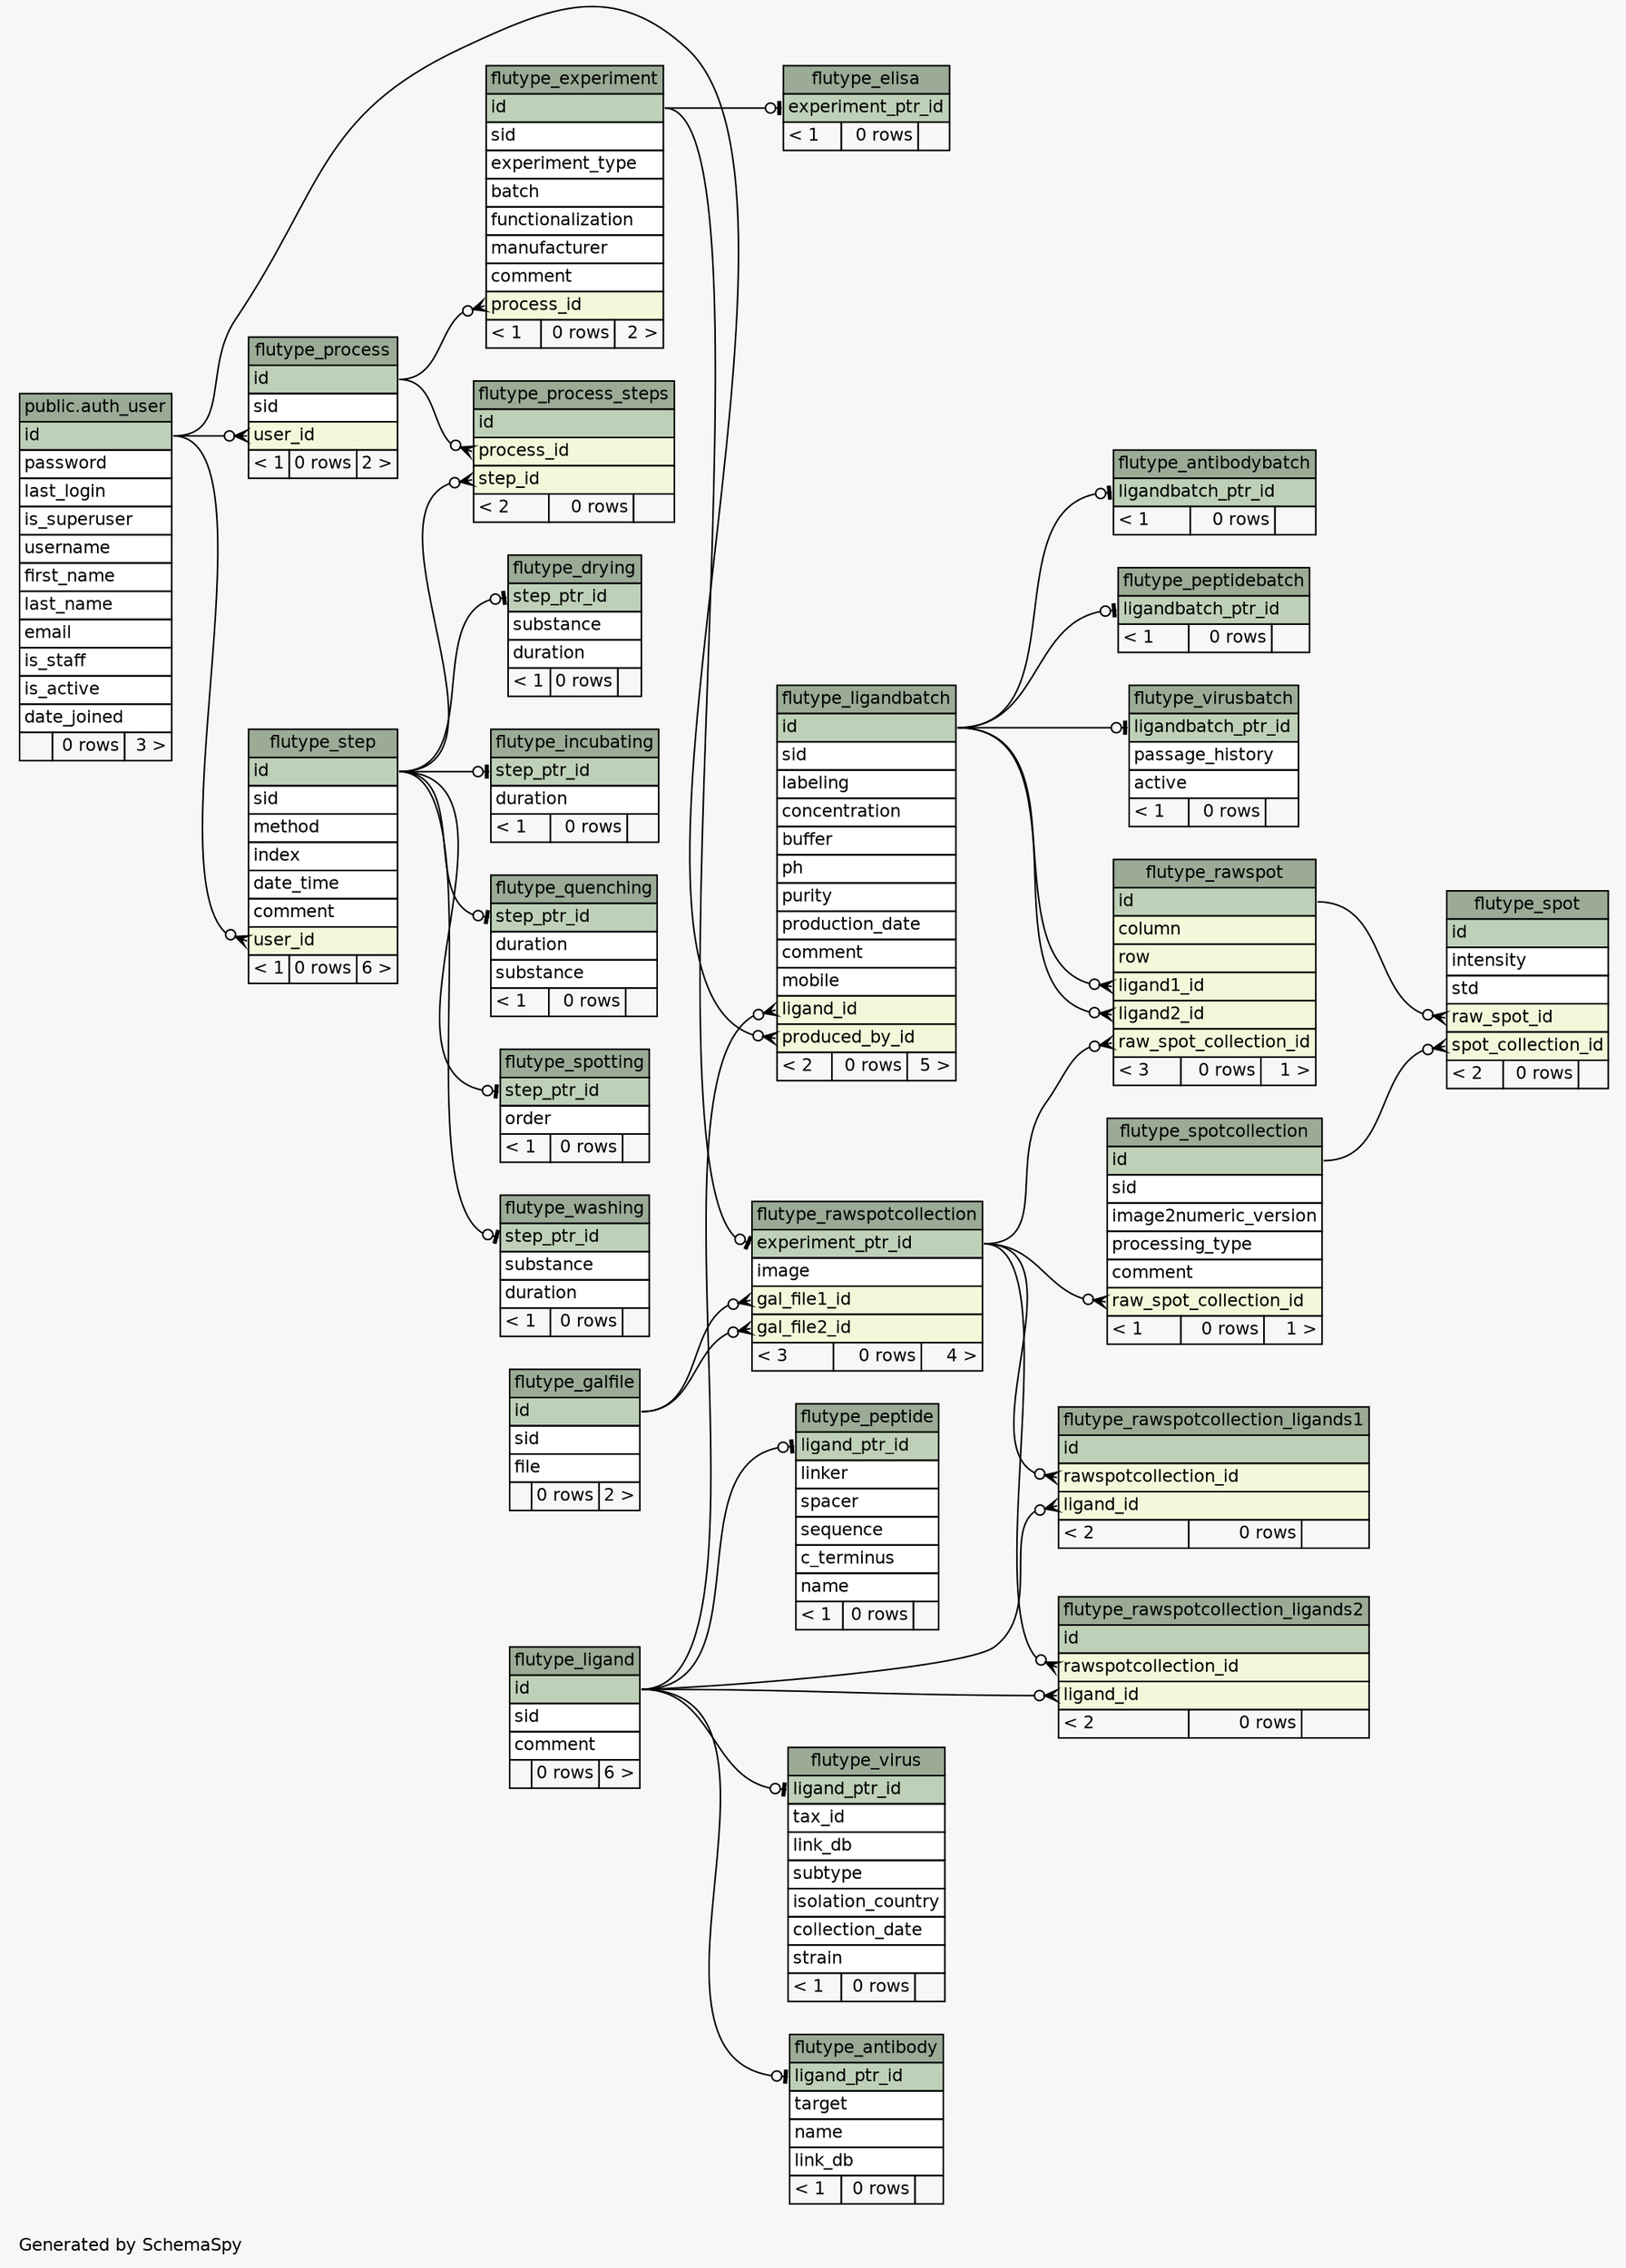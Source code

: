 // dot 2.38.0 on Linux 4.4.0-89-generic
// SchemaSpy rev 590
digraph "largeRelationshipsDiagram" {
  graph [
    rankdir="RL"
    bgcolor="#f7f7f7"
    label="\nGenerated by SchemaSpy"
    labeljust="l"
    nodesep="0.18"
    ranksep="0.46"
    fontname="Helvetica"
    fontsize="11"
  ];
  node [
    fontname="Helvetica"
    fontsize="11"
    shape="plaintext"
  ];
  edge [
    arrowsize="0.8"
  ];
  "public.auth_user" [
    label=<
    <TABLE BORDER="0" CELLBORDER="1" CELLSPACING="0" BGCOLOR="#ffffff">
      <TR><TD COLSPAN="3" BGCOLOR="#9bab96" ALIGN="CENTER">public.auth_user</TD></TR>
      <TR><TD PORT="id" COLSPAN="3" BGCOLOR="#bed1b8" ALIGN="LEFT">id</TD></TR>
      <TR><TD PORT="password" COLSPAN="3" ALIGN="LEFT">password</TD></TR>
      <TR><TD PORT="last_login" COLSPAN="3" ALIGN="LEFT">last_login</TD></TR>
      <TR><TD PORT="is_superuser" COLSPAN="3" ALIGN="LEFT">is_superuser</TD></TR>
      <TR><TD PORT="username" COLSPAN="3" ALIGN="LEFT">username</TD></TR>
      <TR><TD PORT="first_name" COLSPAN="3" ALIGN="LEFT">first_name</TD></TR>
      <TR><TD PORT="last_name" COLSPAN="3" ALIGN="LEFT">last_name</TD></TR>
      <TR><TD PORT="email" COLSPAN="3" ALIGN="LEFT">email</TD></TR>
      <TR><TD PORT="is_staff" COLSPAN="3" ALIGN="LEFT">is_staff</TD></TR>
      <TR><TD PORT="is_active" COLSPAN="3" ALIGN="LEFT">is_active</TD></TR>
      <TR><TD PORT="date_joined" COLSPAN="3" ALIGN="LEFT">date_joined</TD></TR>
      <TR><TD ALIGN="LEFT" BGCOLOR="#f7f7f7">  </TD><TD ALIGN="RIGHT" BGCOLOR="#f7f7f7">0 rows</TD><TD ALIGN="RIGHT" BGCOLOR="#f7f7f7">3 &gt;</TD></TR>
    </TABLE>>
    tooltip="public.auth_user"
  ];
  "flutype_antibody" [
    label=<
    <TABLE BORDER="0" CELLBORDER="1" CELLSPACING="0" BGCOLOR="#ffffff">
      <TR><TD COLSPAN="3" BGCOLOR="#9bab96" ALIGN="CENTER">flutype_antibody</TD></TR>
      <TR><TD PORT="ligand_ptr_id" COLSPAN="3" BGCOLOR="#bed1b8" ALIGN="LEFT">ligand_ptr_id</TD></TR>
      <TR><TD PORT="target" COLSPAN="3" ALIGN="LEFT">target</TD></TR>
      <TR><TD PORT="name" COLSPAN="3" ALIGN="LEFT">name</TD></TR>
      <TR><TD PORT="link_db" COLSPAN="3" ALIGN="LEFT">link_db</TD></TR>
      <TR><TD ALIGN="LEFT" BGCOLOR="#f7f7f7">&lt; 1</TD><TD ALIGN="RIGHT" BGCOLOR="#f7f7f7">0 rows</TD><TD ALIGN="RIGHT" BGCOLOR="#f7f7f7">  </TD></TR>
    </TABLE>>
    URL="tables/flutype_antibody.html"
    tooltip="flutype_antibody"
  ];
  "flutype_antibodybatch" [
    label=<
    <TABLE BORDER="0" CELLBORDER="1" CELLSPACING="0" BGCOLOR="#ffffff">
      <TR><TD COLSPAN="3" BGCOLOR="#9bab96" ALIGN="CENTER">flutype_antibodybatch</TD></TR>
      <TR><TD PORT="ligandbatch_ptr_id" COLSPAN="3" BGCOLOR="#bed1b8" ALIGN="LEFT">ligandbatch_ptr_id</TD></TR>
      <TR><TD ALIGN="LEFT" BGCOLOR="#f7f7f7">&lt; 1</TD><TD ALIGN="RIGHT" BGCOLOR="#f7f7f7">0 rows</TD><TD ALIGN="RIGHT" BGCOLOR="#f7f7f7">  </TD></TR>
    </TABLE>>
    URL="tables/flutype_antibodybatch.html"
    tooltip="flutype_antibodybatch"
  ];
  "flutype_drying" [
    label=<
    <TABLE BORDER="0" CELLBORDER="1" CELLSPACING="0" BGCOLOR="#ffffff">
      <TR><TD COLSPAN="3" BGCOLOR="#9bab96" ALIGN="CENTER">flutype_drying</TD></TR>
      <TR><TD PORT="step_ptr_id" COLSPAN="3" BGCOLOR="#bed1b8" ALIGN="LEFT">step_ptr_id</TD></TR>
      <TR><TD PORT="substance" COLSPAN="3" ALIGN="LEFT">substance</TD></TR>
      <TR><TD PORT="duration" COLSPAN="3" ALIGN="LEFT">duration</TD></TR>
      <TR><TD ALIGN="LEFT" BGCOLOR="#f7f7f7">&lt; 1</TD><TD ALIGN="RIGHT" BGCOLOR="#f7f7f7">0 rows</TD><TD ALIGN="RIGHT" BGCOLOR="#f7f7f7">  </TD></TR>
    </TABLE>>
    URL="tables/flutype_drying.html"
    tooltip="flutype_drying"
  ];
  "flutype_elisa" [
    label=<
    <TABLE BORDER="0" CELLBORDER="1" CELLSPACING="0" BGCOLOR="#ffffff">
      <TR><TD COLSPAN="3" BGCOLOR="#9bab96" ALIGN="CENTER">flutype_elisa</TD></TR>
      <TR><TD PORT="experiment_ptr_id" COLSPAN="3" BGCOLOR="#bed1b8" ALIGN="LEFT">experiment_ptr_id</TD></TR>
      <TR><TD ALIGN="LEFT" BGCOLOR="#f7f7f7">&lt; 1</TD><TD ALIGN="RIGHT" BGCOLOR="#f7f7f7">0 rows</TD><TD ALIGN="RIGHT" BGCOLOR="#f7f7f7">  </TD></TR>
    </TABLE>>
    URL="tables/flutype_elisa.html"
    tooltip="flutype_elisa"
  ];
  "flutype_experiment" [
    label=<
    <TABLE BORDER="0" CELLBORDER="1" CELLSPACING="0" BGCOLOR="#ffffff">
      <TR><TD COLSPAN="3" BGCOLOR="#9bab96" ALIGN="CENTER">flutype_experiment</TD></TR>
      <TR><TD PORT="id" COLSPAN="3" BGCOLOR="#bed1b8" ALIGN="LEFT">id</TD></TR>
      <TR><TD PORT="sid" COLSPAN="3" ALIGN="LEFT">sid</TD></TR>
      <TR><TD PORT="experiment_type" COLSPAN="3" ALIGN="LEFT">experiment_type</TD></TR>
      <TR><TD PORT="batch" COLSPAN="3" ALIGN="LEFT">batch</TD></TR>
      <TR><TD PORT="functionalization" COLSPAN="3" ALIGN="LEFT">functionalization</TD></TR>
      <TR><TD PORT="manufacturer" COLSPAN="3" ALIGN="LEFT">manufacturer</TD></TR>
      <TR><TD PORT="comment" COLSPAN="3" ALIGN="LEFT">comment</TD></TR>
      <TR><TD PORT="process_id" COLSPAN="3" BGCOLOR="#f4f7da" ALIGN="LEFT">process_id</TD></TR>
      <TR><TD ALIGN="LEFT" BGCOLOR="#f7f7f7">&lt; 1</TD><TD ALIGN="RIGHT" BGCOLOR="#f7f7f7">0 rows</TD><TD ALIGN="RIGHT" BGCOLOR="#f7f7f7">2 &gt;</TD></TR>
    </TABLE>>
    URL="tables/flutype_experiment.html"
    tooltip="flutype_experiment"
  ];
  "flutype_galfile" [
    label=<
    <TABLE BORDER="0" CELLBORDER="1" CELLSPACING="0" BGCOLOR="#ffffff">
      <TR><TD COLSPAN="3" BGCOLOR="#9bab96" ALIGN="CENTER">flutype_galfile</TD></TR>
      <TR><TD PORT="id" COLSPAN="3" BGCOLOR="#bed1b8" ALIGN="LEFT">id</TD></TR>
      <TR><TD PORT="sid" COLSPAN="3" ALIGN="LEFT">sid</TD></TR>
      <TR><TD PORT="file" COLSPAN="3" ALIGN="LEFT">file</TD></TR>
      <TR><TD ALIGN="LEFT" BGCOLOR="#f7f7f7">  </TD><TD ALIGN="RIGHT" BGCOLOR="#f7f7f7">0 rows</TD><TD ALIGN="RIGHT" BGCOLOR="#f7f7f7">2 &gt;</TD></TR>
    </TABLE>>
    URL="tables/flutype_galfile.html"
    tooltip="flutype_galfile"
  ];
  "flutype_incubating" [
    label=<
    <TABLE BORDER="0" CELLBORDER="1" CELLSPACING="0" BGCOLOR="#ffffff">
      <TR><TD COLSPAN="3" BGCOLOR="#9bab96" ALIGN="CENTER">flutype_incubating</TD></TR>
      <TR><TD PORT="step_ptr_id" COLSPAN="3" BGCOLOR="#bed1b8" ALIGN="LEFT">step_ptr_id</TD></TR>
      <TR><TD PORT="duration" COLSPAN="3" ALIGN="LEFT">duration</TD></TR>
      <TR><TD ALIGN="LEFT" BGCOLOR="#f7f7f7">&lt; 1</TD><TD ALIGN="RIGHT" BGCOLOR="#f7f7f7">0 rows</TD><TD ALIGN="RIGHT" BGCOLOR="#f7f7f7">  </TD></TR>
    </TABLE>>
    URL="tables/flutype_incubating.html"
    tooltip="flutype_incubating"
  ];
  "flutype_ligand" [
    label=<
    <TABLE BORDER="0" CELLBORDER="1" CELLSPACING="0" BGCOLOR="#ffffff">
      <TR><TD COLSPAN="3" BGCOLOR="#9bab96" ALIGN="CENTER">flutype_ligand</TD></TR>
      <TR><TD PORT="id" COLSPAN="3" BGCOLOR="#bed1b8" ALIGN="LEFT">id</TD></TR>
      <TR><TD PORT="sid" COLSPAN="3" ALIGN="LEFT">sid</TD></TR>
      <TR><TD PORT="comment" COLSPAN="3" ALIGN="LEFT">comment</TD></TR>
      <TR><TD ALIGN="LEFT" BGCOLOR="#f7f7f7">  </TD><TD ALIGN="RIGHT" BGCOLOR="#f7f7f7">0 rows</TD><TD ALIGN="RIGHT" BGCOLOR="#f7f7f7">6 &gt;</TD></TR>
    </TABLE>>
    URL="tables/flutype_ligand.html"
    tooltip="flutype_ligand"
  ];
  "flutype_ligandbatch" [
    label=<
    <TABLE BORDER="0" CELLBORDER="1" CELLSPACING="0" BGCOLOR="#ffffff">
      <TR><TD COLSPAN="3" BGCOLOR="#9bab96" ALIGN="CENTER">flutype_ligandbatch</TD></TR>
      <TR><TD PORT="id" COLSPAN="3" BGCOLOR="#bed1b8" ALIGN="LEFT">id</TD></TR>
      <TR><TD PORT="sid" COLSPAN="3" ALIGN="LEFT">sid</TD></TR>
      <TR><TD PORT="labeling" COLSPAN="3" ALIGN="LEFT">labeling</TD></TR>
      <TR><TD PORT="concentration" COLSPAN="3" ALIGN="LEFT">concentration</TD></TR>
      <TR><TD PORT="buffer" COLSPAN="3" ALIGN="LEFT">buffer</TD></TR>
      <TR><TD PORT="ph" COLSPAN="3" ALIGN="LEFT">ph</TD></TR>
      <TR><TD PORT="purity" COLSPAN="3" ALIGN="LEFT">purity</TD></TR>
      <TR><TD PORT="production_date" COLSPAN="3" ALIGN="LEFT">production_date</TD></TR>
      <TR><TD PORT="comment" COLSPAN="3" ALIGN="LEFT">comment</TD></TR>
      <TR><TD PORT="mobile" COLSPAN="3" ALIGN="LEFT">mobile</TD></TR>
      <TR><TD PORT="ligand_id" COLSPAN="3" BGCOLOR="#f4f7da" ALIGN="LEFT">ligand_id</TD></TR>
      <TR><TD PORT="produced_by_id" COLSPAN="3" BGCOLOR="#f4f7da" ALIGN="LEFT">produced_by_id</TD></TR>
      <TR><TD ALIGN="LEFT" BGCOLOR="#f7f7f7">&lt; 2</TD><TD ALIGN="RIGHT" BGCOLOR="#f7f7f7">0 rows</TD><TD ALIGN="RIGHT" BGCOLOR="#f7f7f7">5 &gt;</TD></TR>
    </TABLE>>
    URL="tables/flutype_ligandbatch.html"
    tooltip="flutype_ligandbatch"
  ];
  "flutype_peptide" [
    label=<
    <TABLE BORDER="0" CELLBORDER="1" CELLSPACING="0" BGCOLOR="#ffffff">
      <TR><TD COLSPAN="3" BGCOLOR="#9bab96" ALIGN="CENTER">flutype_peptide</TD></TR>
      <TR><TD PORT="ligand_ptr_id" COLSPAN="3" BGCOLOR="#bed1b8" ALIGN="LEFT">ligand_ptr_id</TD></TR>
      <TR><TD PORT="linker" COLSPAN="3" ALIGN="LEFT">linker</TD></TR>
      <TR><TD PORT="spacer" COLSPAN="3" ALIGN="LEFT">spacer</TD></TR>
      <TR><TD PORT="sequence" COLSPAN="3" ALIGN="LEFT">sequence</TD></TR>
      <TR><TD PORT="c_terminus" COLSPAN="3" ALIGN="LEFT">c_terminus</TD></TR>
      <TR><TD PORT="name" COLSPAN="3" ALIGN="LEFT">name</TD></TR>
      <TR><TD ALIGN="LEFT" BGCOLOR="#f7f7f7">&lt; 1</TD><TD ALIGN="RIGHT" BGCOLOR="#f7f7f7">0 rows</TD><TD ALIGN="RIGHT" BGCOLOR="#f7f7f7">  </TD></TR>
    </TABLE>>
    URL="tables/flutype_peptide.html"
    tooltip="flutype_peptide"
  ];
  "flutype_peptidebatch" [
    label=<
    <TABLE BORDER="0" CELLBORDER="1" CELLSPACING="0" BGCOLOR="#ffffff">
      <TR><TD COLSPAN="3" BGCOLOR="#9bab96" ALIGN="CENTER">flutype_peptidebatch</TD></TR>
      <TR><TD PORT="ligandbatch_ptr_id" COLSPAN="3" BGCOLOR="#bed1b8" ALIGN="LEFT">ligandbatch_ptr_id</TD></TR>
      <TR><TD ALIGN="LEFT" BGCOLOR="#f7f7f7">&lt; 1</TD><TD ALIGN="RIGHT" BGCOLOR="#f7f7f7">0 rows</TD><TD ALIGN="RIGHT" BGCOLOR="#f7f7f7">  </TD></TR>
    </TABLE>>
    URL="tables/flutype_peptidebatch.html"
    tooltip="flutype_peptidebatch"
  ];
  "flutype_process" [
    label=<
    <TABLE BORDER="0" CELLBORDER="1" CELLSPACING="0" BGCOLOR="#ffffff">
      <TR><TD COLSPAN="3" BGCOLOR="#9bab96" ALIGN="CENTER">flutype_process</TD></TR>
      <TR><TD PORT="id" COLSPAN="3" BGCOLOR="#bed1b8" ALIGN="LEFT">id</TD></TR>
      <TR><TD PORT="sid" COLSPAN="3" ALIGN="LEFT">sid</TD></TR>
      <TR><TD PORT="user_id" COLSPAN="3" BGCOLOR="#f4f7da" ALIGN="LEFT">user_id</TD></TR>
      <TR><TD ALIGN="LEFT" BGCOLOR="#f7f7f7">&lt; 1</TD><TD ALIGN="RIGHT" BGCOLOR="#f7f7f7">0 rows</TD><TD ALIGN="RIGHT" BGCOLOR="#f7f7f7">2 &gt;</TD></TR>
    </TABLE>>
    URL="tables/flutype_process.html"
    tooltip="flutype_process"
  ];
  "flutype_process_steps" [
    label=<
    <TABLE BORDER="0" CELLBORDER="1" CELLSPACING="0" BGCOLOR="#ffffff">
      <TR><TD COLSPAN="3" BGCOLOR="#9bab96" ALIGN="CENTER">flutype_process_steps</TD></TR>
      <TR><TD PORT="id" COLSPAN="3" BGCOLOR="#bed1b8" ALIGN="LEFT">id</TD></TR>
      <TR><TD PORT="process_id" COLSPAN="3" BGCOLOR="#f4f7da" ALIGN="LEFT">process_id</TD></TR>
      <TR><TD PORT="step_id" COLSPAN="3" BGCOLOR="#f4f7da" ALIGN="LEFT">step_id</TD></TR>
      <TR><TD ALIGN="LEFT" BGCOLOR="#f7f7f7">&lt; 2</TD><TD ALIGN="RIGHT" BGCOLOR="#f7f7f7">0 rows</TD><TD ALIGN="RIGHT" BGCOLOR="#f7f7f7">  </TD></TR>
    </TABLE>>
    URL="tables/flutype_process_steps.html"
    tooltip="flutype_process_steps"
  ];
  "flutype_quenching" [
    label=<
    <TABLE BORDER="0" CELLBORDER="1" CELLSPACING="0" BGCOLOR="#ffffff">
      <TR><TD COLSPAN="3" BGCOLOR="#9bab96" ALIGN="CENTER">flutype_quenching</TD></TR>
      <TR><TD PORT="step_ptr_id" COLSPAN="3" BGCOLOR="#bed1b8" ALIGN="LEFT">step_ptr_id</TD></TR>
      <TR><TD PORT="duration" COLSPAN="3" ALIGN="LEFT">duration</TD></TR>
      <TR><TD PORT="substance" COLSPAN="3" ALIGN="LEFT">substance</TD></TR>
      <TR><TD ALIGN="LEFT" BGCOLOR="#f7f7f7">&lt; 1</TD><TD ALIGN="RIGHT" BGCOLOR="#f7f7f7">0 rows</TD><TD ALIGN="RIGHT" BGCOLOR="#f7f7f7">  </TD></TR>
    </TABLE>>
    URL="tables/flutype_quenching.html"
    tooltip="flutype_quenching"
  ];
  "flutype_rawspot" [
    label=<
    <TABLE BORDER="0" CELLBORDER="1" CELLSPACING="0" BGCOLOR="#ffffff">
      <TR><TD COLSPAN="3" BGCOLOR="#9bab96" ALIGN="CENTER">flutype_rawspot</TD></TR>
      <TR><TD PORT="id" COLSPAN="3" BGCOLOR="#bed1b8" ALIGN="LEFT">id</TD></TR>
      <TR><TD PORT="column" COLSPAN="3" BGCOLOR="#f4f7da" ALIGN="LEFT">column</TD></TR>
      <TR><TD PORT="row" COLSPAN="3" BGCOLOR="#f4f7da" ALIGN="LEFT">row</TD></TR>
      <TR><TD PORT="ligand1_id" COLSPAN="3" BGCOLOR="#f4f7da" ALIGN="LEFT">ligand1_id</TD></TR>
      <TR><TD PORT="ligand2_id" COLSPAN="3" BGCOLOR="#f4f7da" ALIGN="LEFT">ligand2_id</TD></TR>
      <TR><TD PORT="raw_spot_collection_id" COLSPAN="3" BGCOLOR="#f4f7da" ALIGN="LEFT">raw_spot_collection_id</TD></TR>
      <TR><TD ALIGN="LEFT" BGCOLOR="#f7f7f7">&lt; 3</TD><TD ALIGN="RIGHT" BGCOLOR="#f7f7f7">0 rows</TD><TD ALIGN="RIGHT" BGCOLOR="#f7f7f7">1 &gt;</TD></TR>
    </TABLE>>
    URL="tables/flutype_rawspot.html"
    tooltip="flutype_rawspot"
  ];
  "flutype_rawspotcollection" [
    label=<
    <TABLE BORDER="0" CELLBORDER="1" CELLSPACING="0" BGCOLOR="#ffffff">
      <TR><TD COLSPAN="3" BGCOLOR="#9bab96" ALIGN="CENTER">flutype_rawspotcollection</TD></TR>
      <TR><TD PORT="experiment_ptr_id" COLSPAN="3" BGCOLOR="#bed1b8" ALIGN="LEFT">experiment_ptr_id</TD></TR>
      <TR><TD PORT="image" COLSPAN="3" ALIGN="LEFT">image</TD></TR>
      <TR><TD PORT="gal_file1_id" COLSPAN="3" BGCOLOR="#f4f7da" ALIGN="LEFT">gal_file1_id</TD></TR>
      <TR><TD PORT="gal_file2_id" COLSPAN="3" BGCOLOR="#f4f7da" ALIGN="LEFT">gal_file2_id</TD></TR>
      <TR><TD ALIGN="LEFT" BGCOLOR="#f7f7f7">&lt; 3</TD><TD ALIGN="RIGHT" BGCOLOR="#f7f7f7">0 rows</TD><TD ALIGN="RIGHT" BGCOLOR="#f7f7f7">4 &gt;</TD></TR>
    </TABLE>>
    URL="tables/flutype_rawspotcollection.html"
    tooltip="flutype_rawspotcollection"
  ];
  "flutype_rawspotcollection_ligands1" [
    label=<
    <TABLE BORDER="0" CELLBORDER="1" CELLSPACING="0" BGCOLOR="#ffffff">
      <TR><TD COLSPAN="3" BGCOLOR="#9bab96" ALIGN="CENTER">flutype_rawspotcollection_ligands1</TD></TR>
      <TR><TD PORT="id" COLSPAN="3" BGCOLOR="#bed1b8" ALIGN="LEFT">id</TD></TR>
      <TR><TD PORT="rawspotcollection_id" COLSPAN="3" BGCOLOR="#f4f7da" ALIGN="LEFT">rawspotcollection_id</TD></TR>
      <TR><TD PORT="ligand_id" COLSPAN="3" BGCOLOR="#f4f7da" ALIGN="LEFT">ligand_id</TD></TR>
      <TR><TD ALIGN="LEFT" BGCOLOR="#f7f7f7">&lt; 2</TD><TD ALIGN="RIGHT" BGCOLOR="#f7f7f7">0 rows</TD><TD ALIGN="RIGHT" BGCOLOR="#f7f7f7">  </TD></TR>
    </TABLE>>
    URL="tables/flutype_rawspotcollection_ligands1.html"
    tooltip="flutype_rawspotcollection_ligands1"
  ];
  "flutype_rawspotcollection_ligands2" [
    label=<
    <TABLE BORDER="0" CELLBORDER="1" CELLSPACING="0" BGCOLOR="#ffffff">
      <TR><TD COLSPAN="3" BGCOLOR="#9bab96" ALIGN="CENTER">flutype_rawspotcollection_ligands2</TD></TR>
      <TR><TD PORT="id" COLSPAN="3" BGCOLOR="#bed1b8" ALIGN="LEFT">id</TD></TR>
      <TR><TD PORT="rawspotcollection_id" COLSPAN="3" BGCOLOR="#f4f7da" ALIGN="LEFT">rawspotcollection_id</TD></TR>
      <TR><TD PORT="ligand_id" COLSPAN="3" BGCOLOR="#f4f7da" ALIGN="LEFT">ligand_id</TD></TR>
      <TR><TD ALIGN="LEFT" BGCOLOR="#f7f7f7">&lt; 2</TD><TD ALIGN="RIGHT" BGCOLOR="#f7f7f7">0 rows</TD><TD ALIGN="RIGHT" BGCOLOR="#f7f7f7">  </TD></TR>
    </TABLE>>
    URL="tables/flutype_rawspotcollection_ligands2.html"
    tooltip="flutype_rawspotcollection_ligands2"
  ];
  "flutype_spot" [
    label=<
    <TABLE BORDER="0" CELLBORDER="1" CELLSPACING="0" BGCOLOR="#ffffff">
      <TR><TD COLSPAN="3" BGCOLOR="#9bab96" ALIGN="CENTER">flutype_spot</TD></TR>
      <TR><TD PORT="id" COLSPAN="3" BGCOLOR="#bed1b8" ALIGN="LEFT">id</TD></TR>
      <TR><TD PORT="intensity" COLSPAN="3" ALIGN="LEFT">intensity</TD></TR>
      <TR><TD PORT="std" COLSPAN="3" ALIGN="LEFT">std</TD></TR>
      <TR><TD PORT="raw_spot_id" COLSPAN="3" BGCOLOR="#f4f7da" ALIGN="LEFT">raw_spot_id</TD></TR>
      <TR><TD PORT="spot_collection_id" COLSPAN="3" BGCOLOR="#f4f7da" ALIGN="LEFT">spot_collection_id</TD></TR>
      <TR><TD ALIGN="LEFT" BGCOLOR="#f7f7f7">&lt; 2</TD><TD ALIGN="RIGHT" BGCOLOR="#f7f7f7">0 rows</TD><TD ALIGN="RIGHT" BGCOLOR="#f7f7f7">  </TD></TR>
    </TABLE>>
    URL="tables/flutype_spot.html"
    tooltip="flutype_spot"
  ];
  "flutype_spotcollection" [
    label=<
    <TABLE BORDER="0" CELLBORDER="1" CELLSPACING="0" BGCOLOR="#ffffff">
      <TR><TD COLSPAN="3" BGCOLOR="#9bab96" ALIGN="CENTER">flutype_spotcollection</TD></TR>
      <TR><TD PORT="id" COLSPAN="3" BGCOLOR="#bed1b8" ALIGN="LEFT">id</TD></TR>
      <TR><TD PORT="sid" COLSPAN="3" ALIGN="LEFT">sid</TD></TR>
      <TR><TD PORT="image2numeric_version" COLSPAN="3" ALIGN="LEFT">image2numeric_version</TD></TR>
      <TR><TD PORT="processing_type" COLSPAN="3" ALIGN="LEFT">processing_type</TD></TR>
      <TR><TD PORT="comment" COLSPAN="3" ALIGN="LEFT">comment</TD></TR>
      <TR><TD PORT="raw_spot_collection_id" COLSPAN="3" BGCOLOR="#f4f7da" ALIGN="LEFT">raw_spot_collection_id</TD></TR>
      <TR><TD ALIGN="LEFT" BGCOLOR="#f7f7f7">&lt; 1</TD><TD ALIGN="RIGHT" BGCOLOR="#f7f7f7">0 rows</TD><TD ALIGN="RIGHT" BGCOLOR="#f7f7f7">1 &gt;</TD></TR>
    </TABLE>>
    URL="tables/flutype_spotcollection.html"
    tooltip="flutype_spotcollection"
  ];
  "flutype_spotting" [
    label=<
    <TABLE BORDER="0" CELLBORDER="1" CELLSPACING="0" BGCOLOR="#ffffff">
      <TR><TD COLSPAN="3" BGCOLOR="#9bab96" ALIGN="CENTER">flutype_spotting</TD></TR>
      <TR><TD PORT="step_ptr_id" COLSPAN="3" BGCOLOR="#bed1b8" ALIGN="LEFT">step_ptr_id</TD></TR>
      <TR><TD PORT="order" COLSPAN="3" ALIGN="LEFT">order</TD></TR>
      <TR><TD ALIGN="LEFT" BGCOLOR="#f7f7f7">&lt; 1</TD><TD ALIGN="RIGHT" BGCOLOR="#f7f7f7">0 rows</TD><TD ALIGN="RIGHT" BGCOLOR="#f7f7f7">  </TD></TR>
    </TABLE>>
    URL="tables/flutype_spotting.html"
    tooltip="flutype_spotting"
  ];
  "flutype_step" [
    label=<
    <TABLE BORDER="0" CELLBORDER="1" CELLSPACING="0" BGCOLOR="#ffffff">
      <TR><TD COLSPAN="3" BGCOLOR="#9bab96" ALIGN="CENTER">flutype_step</TD></TR>
      <TR><TD PORT="id" COLSPAN="3" BGCOLOR="#bed1b8" ALIGN="LEFT">id</TD></TR>
      <TR><TD PORT="sid" COLSPAN="3" ALIGN="LEFT">sid</TD></TR>
      <TR><TD PORT="method" COLSPAN="3" ALIGN="LEFT">method</TD></TR>
      <TR><TD PORT="index" COLSPAN="3" ALIGN="LEFT">index</TD></TR>
      <TR><TD PORT="date_time" COLSPAN="3" ALIGN="LEFT">date_time</TD></TR>
      <TR><TD PORT="comment" COLSPAN="3" ALIGN="LEFT">comment</TD></TR>
      <TR><TD PORT="user_id" COLSPAN="3" BGCOLOR="#f4f7da" ALIGN="LEFT">user_id</TD></TR>
      <TR><TD ALIGN="LEFT" BGCOLOR="#f7f7f7">&lt; 1</TD><TD ALIGN="RIGHT" BGCOLOR="#f7f7f7">0 rows</TD><TD ALIGN="RIGHT" BGCOLOR="#f7f7f7">6 &gt;</TD></TR>
    </TABLE>>
    URL="tables/flutype_step.html"
    tooltip="flutype_step"
  ];
  "flutype_virus" [
    label=<
    <TABLE BORDER="0" CELLBORDER="1" CELLSPACING="0" BGCOLOR="#ffffff">
      <TR><TD COLSPAN="3" BGCOLOR="#9bab96" ALIGN="CENTER">flutype_virus</TD></TR>
      <TR><TD PORT="ligand_ptr_id" COLSPAN="3" BGCOLOR="#bed1b8" ALIGN="LEFT">ligand_ptr_id</TD></TR>
      <TR><TD PORT="tax_id" COLSPAN="3" ALIGN="LEFT">tax_id</TD></TR>
      <TR><TD PORT="link_db" COLSPAN="3" ALIGN="LEFT">link_db</TD></TR>
      <TR><TD PORT="subtype" COLSPAN="3" ALIGN="LEFT">subtype</TD></TR>
      <TR><TD PORT="isolation_country" COLSPAN="3" ALIGN="LEFT">isolation_country</TD></TR>
      <TR><TD PORT="collection_date" COLSPAN="3" ALIGN="LEFT">collection_date</TD></TR>
      <TR><TD PORT="strain" COLSPAN="3" ALIGN="LEFT">strain</TD></TR>
      <TR><TD ALIGN="LEFT" BGCOLOR="#f7f7f7">&lt; 1</TD><TD ALIGN="RIGHT" BGCOLOR="#f7f7f7">0 rows</TD><TD ALIGN="RIGHT" BGCOLOR="#f7f7f7">  </TD></TR>
    </TABLE>>
    URL="tables/flutype_virus.html"
    tooltip="flutype_virus"
  ];
  "flutype_virusbatch" [
    label=<
    <TABLE BORDER="0" CELLBORDER="1" CELLSPACING="0" BGCOLOR="#ffffff">
      <TR><TD COLSPAN="3" BGCOLOR="#9bab96" ALIGN="CENTER">flutype_virusbatch</TD></TR>
      <TR><TD PORT="ligandbatch_ptr_id" COLSPAN="3" BGCOLOR="#bed1b8" ALIGN="LEFT">ligandbatch_ptr_id</TD></TR>
      <TR><TD PORT="passage_history" COLSPAN="3" ALIGN="LEFT">passage_history</TD></TR>
      <TR><TD PORT="active" COLSPAN="3" ALIGN="LEFT">active</TD></TR>
      <TR><TD ALIGN="LEFT" BGCOLOR="#f7f7f7">&lt; 1</TD><TD ALIGN="RIGHT" BGCOLOR="#f7f7f7">0 rows</TD><TD ALIGN="RIGHT" BGCOLOR="#f7f7f7">  </TD></TR>
    </TABLE>>
    URL="tables/flutype_virusbatch.html"
    tooltip="flutype_virusbatch"
  ];
  "flutype_washing" [
    label=<
    <TABLE BORDER="0" CELLBORDER="1" CELLSPACING="0" BGCOLOR="#ffffff">
      <TR><TD COLSPAN="3" BGCOLOR="#9bab96" ALIGN="CENTER">flutype_washing</TD></TR>
      <TR><TD PORT="step_ptr_id" COLSPAN="3" BGCOLOR="#bed1b8" ALIGN="LEFT">step_ptr_id</TD></TR>
      <TR><TD PORT="substance" COLSPAN="3" ALIGN="LEFT">substance</TD></TR>
      <TR><TD PORT="duration" COLSPAN="3" ALIGN="LEFT">duration</TD></TR>
      <TR><TD ALIGN="LEFT" BGCOLOR="#f7f7f7">&lt; 1</TD><TD ALIGN="RIGHT" BGCOLOR="#f7f7f7">0 rows</TD><TD ALIGN="RIGHT" BGCOLOR="#f7f7f7">  </TD></TR>
    </TABLE>>
    URL="tables/flutype_washing.html"
    tooltip="flutype_washing"
  ];
  "flutype_antibody":"ligand_ptr_id":w -> "flutype_ligand":"id":e [arrowhead=none dir=back arrowtail=teeodot];
  "flutype_antibodybatch":"ligandbatch_ptr_id":w -> "flutype_ligandbatch":"id":e [arrowhead=none dir=back arrowtail=teeodot];
  "flutype_drying":"step_ptr_id":w -> "flutype_step":"id":e [arrowhead=none dir=back arrowtail=teeodot];
  "flutype_elisa":"experiment_ptr_id":w -> "flutype_experiment":"id":e [arrowhead=none dir=back arrowtail=teeodot];
  "flutype_experiment":"process_id":w -> "flutype_process":"id":e [arrowhead=none dir=back arrowtail=crowodot];
  "flutype_incubating":"step_ptr_id":w -> "flutype_step":"id":e [arrowhead=none dir=back arrowtail=teeodot];
  "flutype_ligandbatch":"ligand_id":w -> "flutype_ligand":"id":e [arrowhead=none dir=back arrowtail=crowodot];
  "flutype_ligandbatch":"produced_by_id":w -> "public.auth_user":"id":e [arrowhead=none dir=back arrowtail=crowodot];
  "flutype_peptide":"ligand_ptr_id":w -> "flutype_ligand":"id":e [arrowhead=none dir=back arrowtail=teeodot];
  "flutype_peptidebatch":"ligandbatch_ptr_id":w -> "flutype_ligandbatch":"id":e [arrowhead=none dir=back arrowtail=teeodot];
  "flutype_process":"user_id":w -> "public.auth_user":"id":e [arrowhead=none dir=back arrowtail=crowodot];
  "flutype_process_steps":"process_id":w -> "flutype_process":"id":e [arrowhead=none dir=back arrowtail=crowodot];
  "flutype_process_steps":"step_id":w -> "flutype_step":"id":e [arrowhead=none dir=back arrowtail=crowodot];
  "flutype_quenching":"step_ptr_id":w -> "flutype_step":"id":e [arrowhead=none dir=back arrowtail=teeodot];
  "flutype_rawspot":"ligand1_id":w -> "flutype_ligandbatch":"id":e [arrowhead=none dir=back arrowtail=crowodot];
  "flutype_rawspot":"ligand2_id":w -> "flutype_ligandbatch":"id":e [arrowhead=none dir=back arrowtail=crowodot];
  "flutype_rawspot":"raw_spot_collection_id":w -> "flutype_rawspotcollection":"experiment_ptr_id":e [arrowhead=none dir=back arrowtail=crowodot];
  "flutype_rawspotcollection":"experiment_ptr_id":w -> "flutype_experiment":"id":e [arrowhead=none dir=back arrowtail=teeodot];
  "flutype_rawspotcollection":"gal_file1_id":w -> "flutype_galfile":"id":e [arrowhead=none dir=back arrowtail=crowodot];
  "flutype_rawspotcollection":"gal_file2_id":w -> "flutype_galfile":"id":e [arrowhead=none dir=back arrowtail=crowodot];
  "flutype_rawspotcollection_ligands1":"ligand_id":w -> "flutype_ligand":"id":e [arrowhead=none dir=back arrowtail=crowodot];
  "flutype_rawspotcollection_ligands1":"rawspotcollection_id":w -> "flutype_rawspotcollection":"experiment_ptr_id":e [arrowhead=none dir=back arrowtail=crowodot];
  "flutype_rawspotcollection_ligands2":"ligand_id":w -> "flutype_ligand":"id":e [arrowhead=none dir=back arrowtail=crowodot];
  "flutype_rawspotcollection_ligands2":"rawspotcollection_id":w -> "flutype_rawspotcollection":"experiment_ptr_id":e [arrowhead=none dir=back arrowtail=crowodot];
  "flutype_spot":"raw_spot_id":w -> "flutype_rawspot":"id":e [arrowhead=none dir=back arrowtail=crowodot];
  "flutype_spot":"spot_collection_id":w -> "flutype_spotcollection":"id":e [arrowhead=none dir=back arrowtail=crowodot];
  "flutype_spotcollection":"raw_spot_collection_id":w -> "flutype_rawspotcollection":"experiment_ptr_id":e [arrowhead=none dir=back arrowtail=crowodot];
  "flutype_spotting":"step_ptr_id":w -> "flutype_step":"id":e [arrowhead=none dir=back arrowtail=teeodot];
  "flutype_step":"user_id":w -> "public.auth_user":"id":e [arrowhead=none dir=back arrowtail=crowodot];
  "flutype_virus":"ligand_ptr_id":w -> "flutype_ligand":"id":e [arrowhead=none dir=back arrowtail=teeodot];
  "flutype_virusbatch":"ligandbatch_ptr_id":w -> "flutype_ligandbatch":"id":e [arrowhead=none dir=back arrowtail=teeodot];
  "flutype_washing":"step_ptr_id":w -> "flutype_step":"id":e [arrowhead=none dir=back arrowtail=teeodot];
}
